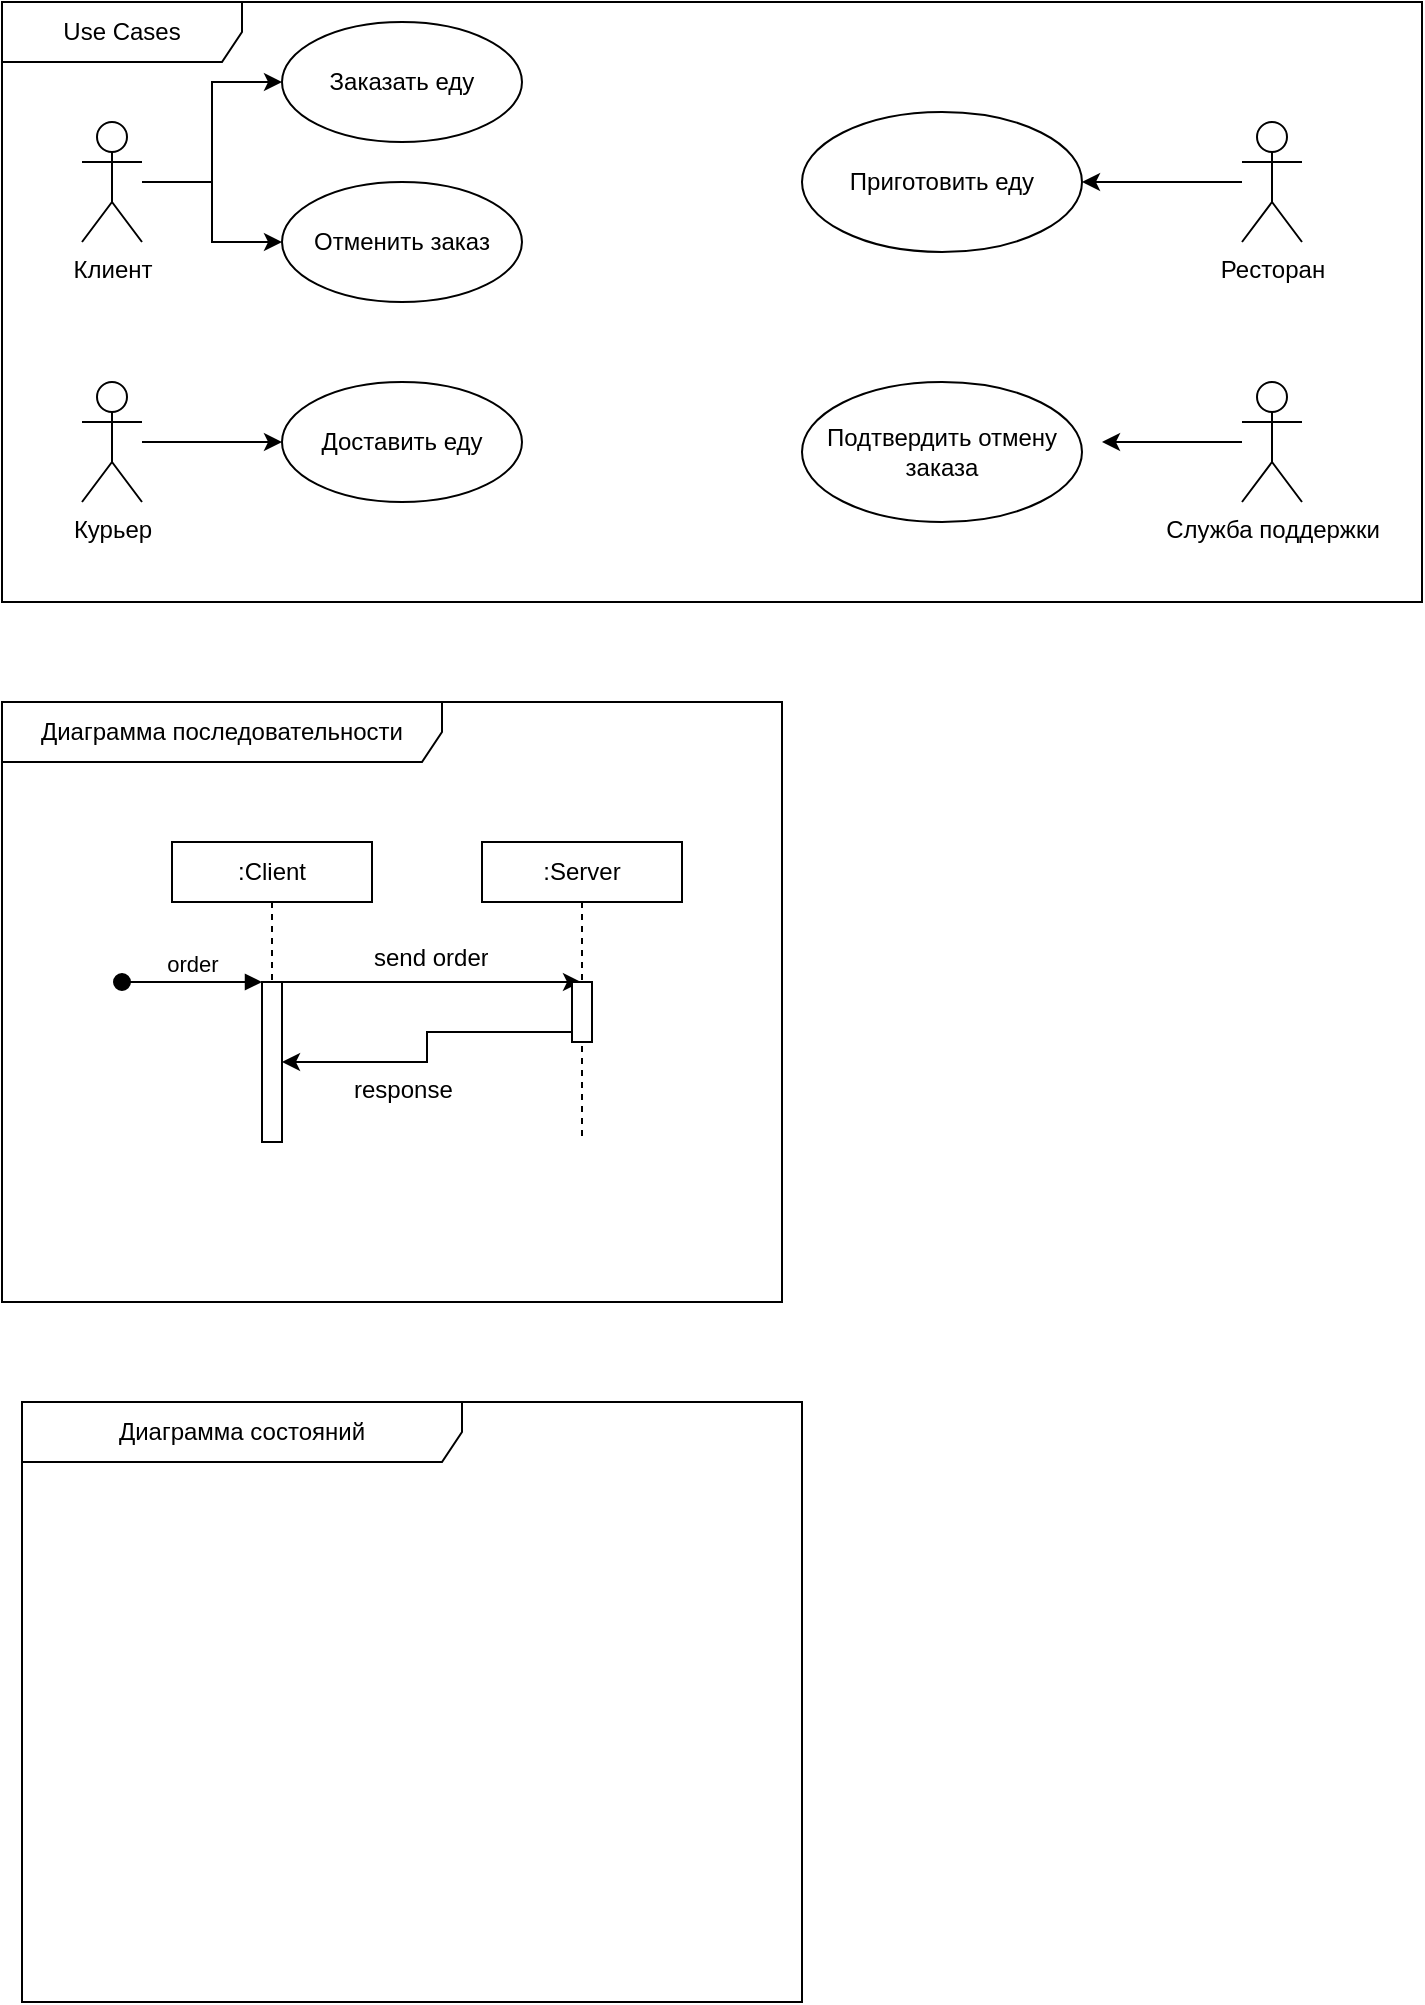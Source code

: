 <mxfile version="24.4.10" type="github">
  <diagram name="Страница — 1" id="DpCCVCNzh0pHwDjWdKGD">
    <mxGraphModel dx="1113" dy="1801" grid="1" gridSize="10" guides="1" tooltips="1" connect="1" arrows="1" fold="1" page="1" pageScale="1" pageWidth="827" pageHeight="1169" math="0" shadow="0">
      <root>
        <mxCell id="0" />
        <mxCell id="1" parent="0" />
        <mxCell id="blmjMSA9ZJBpMqujBbXe-10" style="edgeStyle=orthogonalEdgeStyle;rounded=0;orthogonalLoop=1;jettySize=auto;html=1;entryX=0;entryY=0.5;entryDx=0;entryDy=0;" edge="1" parent="1" source="blmjMSA9ZJBpMqujBbXe-1" target="blmjMSA9ZJBpMqujBbXe-7">
          <mxGeometry relative="1" as="geometry">
            <Array as="points">
              <mxPoint x="125" y="-1070" />
              <mxPoint x="125" y="-1040" />
            </Array>
          </mxGeometry>
        </mxCell>
        <mxCell id="blmjMSA9ZJBpMqujBbXe-11" style="edgeStyle=orthogonalEdgeStyle;rounded=0;orthogonalLoop=1;jettySize=auto;html=1;entryX=0;entryY=0.5;entryDx=0;entryDy=0;" edge="1" parent="1" source="blmjMSA9ZJBpMqujBbXe-1" target="blmjMSA9ZJBpMqujBbXe-5">
          <mxGeometry relative="1" as="geometry" />
        </mxCell>
        <mxCell id="blmjMSA9ZJBpMqujBbXe-1" value="Клиент" style="shape=umlActor;verticalLabelPosition=bottom;verticalAlign=top;html=1;" vertex="1" parent="1">
          <mxGeometry x="60" y="-1100" width="30" height="60" as="geometry" />
        </mxCell>
        <mxCell id="blmjMSA9ZJBpMqujBbXe-16" style="edgeStyle=orthogonalEdgeStyle;rounded=0;orthogonalLoop=1;jettySize=auto;html=1;entryX=1;entryY=0.5;entryDx=0;entryDy=0;" edge="1" parent="1" source="blmjMSA9ZJBpMqujBbXe-2" target="blmjMSA9ZJBpMqujBbXe-15">
          <mxGeometry relative="1" as="geometry" />
        </mxCell>
        <mxCell id="blmjMSA9ZJBpMqujBbXe-2" value="Ресторан" style="shape=umlActor;verticalLabelPosition=bottom;verticalAlign=top;html=1;" vertex="1" parent="1">
          <mxGeometry x="640" y="-1100" width="30" height="60" as="geometry" />
        </mxCell>
        <mxCell id="blmjMSA9ZJBpMqujBbXe-12" style="edgeStyle=orthogonalEdgeStyle;rounded=0;orthogonalLoop=1;jettySize=auto;html=1;" edge="1" parent="1" source="blmjMSA9ZJBpMqujBbXe-3">
          <mxGeometry relative="1" as="geometry">
            <mxPoint x="570" y="-940" as="targetPoint" />
          </mxGeometry>
        </mxCell>
        <mxCell id="blmjMSA9ZJBpMqujBbXe-3" value="Служба поддержки" style="shape=umlActor;verticalLabelPosition=bottom;verticalAlign=top;html=1;" vertex="1" parent="1">
          <mxGeometry x="640" y="-970" width="30" height="60" as="geometry" />
        </mxCell>
        <mxCell id="blmjMSA9ZJBpMqujBbXe-9" style="edgeStyle=orthogonalEdgeStyle;rounded=0;orthogonalLoop=1;jettySize=auto;html=1;entryX=0;entryY=0.5;entryDx=0;entryDy=0;" edge="1" parent="1" source="blmjMSA9ZJBpMqujBbXe-4" target="blmjMSA9ZJBpMqujBbXe-6">
          <mxGeometry relative="1" as="geometry" />
        </mxCell>
        <mxCell id="blmjMSA9ZJBpMqujBbXe-4" value="Курьер" style="shape=umlActor;verticalLabelPosition=bottom;verticalAlign=top;html=1;" vertex="1" parent="1">
          <mxGeometry x="60" y="-970" width="30" height="60" as="geometry" />
        </mxCell>
        <mxCell id="blmjMSA9ZJBpMqujBbXe-5" value="Заказать еду" style="ellipse;whiteSpace=wrap;html=1;" vertex="1" parent="1">
          <mxGeometry x="160" y="-1150" width="120" height="60" as="geometry" />
        </mxCell>
        <mxCell id="blmjMSA9ZJBpMqujBbXe-6" value="Доставить еду" style="ellipse;whiteSpace=wrap;html=1;" vertex="1" parent="1">
          <mxGeometry x="160" y="-970" width="120" height="60" as="geometry" />
        </mxCell>
        <mxCell id="blmjMSA9ZJBpMqujBbXe-7" value="Отменить заказ" style="ellipse;whiteSpace=wrap;html=1;" vertex="1" parent="1">
          <mxGeometry x="160" y="-1070" width="120" height="60" as="geometry" />
        </mxCell>
        <mxCell id="blmjMSA9ZJBpMqujBbXe-8" value="Подтвердить отмену заказа" style="ellipse;whiteSpace=wrap;html=1;" vertex="1" parent="1">
          <mxGeometry x="420" y="-970" width="140" height="70" as="geometry" />
        </mxCell>
        <mxCell id="blmjMSA9ZJBpMqujBbXe-14" value="Use Cases" style="shape=umlFrame;whiteSpace=wrap;html=1;pointerEvents=0;width=120;height=30;" vertex="1" parent="1">
          <mxGeometry x="20" y="-1160" width="710" height="300" as="geometry" />
        </mxCell>
        <mxCell id="blmjMSA9ZJBpMqujBbXe-15" value="Приготовить еду" style="ellipse;whiteSpace=wrap;html=1;" vertex="1" parent="1">
          <mxGeometry x="420" y="-1105" width="140" height="70" as="geometry" />
        </mxCell>
        <mxCell id="blmjMSA9ZJBpMqujBbXe-17" value="Диаграмма последовательности" style="shape=umlFrame;whiteSpace=wrap;html=1;pointerEvents=0;width=220;height=30;" vertex="1" parent="1">
          <mxGeometry x="20" y="-810" width="390" height="300" as="geometry" />
        </mxCell>
        <mxCell id="blmjMSA9ZJBpMqujBbXe-18" value="" style="html=1;points=[[0,0,0,0,5],[0,1,0,0,-5],[1,0,0,0,5],[1,1,0,0,-5]];perimeter=orthogonalPerimeter;outlineConnect=0;targetShapes=umlLifeline;portConstraint=eastwest;newEdgeStyle={&quot;curved&quot;:0,&quot;rounded&quot;:0};" vertex="1" parent="1">
          <mxGeometry x="150" y="-670" width="10" height="80" as="geometry" />
        </mxCell>
        <mxCell id="blmjMSA9ZJBpMqujBbXe-19" value="order" style="html=1;verticalAlign=bottom;startArrow=oval;endArrow=block;startSize=8;curved=0;rounded=0;entryX=0;entryY=0;entryDx=0;entryDy=5;" edge="1" parent="1">
          <mxGeometry x="-0.005" relative="1" as="geometry">
            <mxPoint x="80" y="-670" as="sourcePoint" />
            <mxPoint x="150" y="-670" as="targetPoint" />
            <mxPoint as="offset" />
          </mxGeometry>
        </mxCell>
        <mxCell id="blmjMSA9ZJBpMqujBbXe-20" value=":Client" style="shape=umlLifeline;perimeter=lifelinePerimeter;whiteSpace=wrap;html=1;container=1;dropTarget=0;collapsible=0;recursiveResize=0;outlineConnect=0;portConstraint=eastwest;newEdgeStyle={&quot;curved&quot;:0,&quot;rounded&quot;:0};size=30;" vertex="1" parent="1">
          <mxGeometry x="105" y="-740" width="100" height="70" as="geometry" />
        </mxCell>
        <mxCell id="blmjMSA9ZJBpMqujBbXe-21" style="edgeStyle=orthogonalEdgeStyle;rounded=0;orthogonalLoop=1;jettySize=auto;html=1;curved=0;exitX=1;exitY=0;exitDx=0;exitDy=5;exitPerimeter=0;" edge="1" parent="1" source="blmjMSA9ZJBpMqujBbXe-18" target="blmjMSA9ZJBpMqujBbXe-22">
          <mxGeometry relative="1" as="geometry">
            <Array as="points">
              <mxPoint x="160" y="-670" />
            </Array>
          </mxGeometry>
        </mxCell>
        <mxCell id="blmjMSA9ZJBpMqujBbXe-22" value=":Server" style="shape=umlLifeline;perimeter=lifelinePerimeter;whiteSpace=wrap;html=1;container=1;dropTarget=0;collapsible=0;recursiveResize=0;outlineConnect=0;portConstraint=eastwest;newEdgeStyle={&quot;curved&quot;:0,&quot;rounded&quot;:0};size=30;" vertex="1" parent="1">
          <mxGeometry x="260" y="-740" width="100" height="150" as="geometry" />
        </mxCell>
        <mxCell id="blmjMSA9ZJBpMqujBbXe-24" value="" style="html=1;points=[[0,0,0,0,5],[0,1,0,0,-5],[1,0,0,0,5],[1,1,0,0,-5]];perimeter=orthogonalPerimeter;outlineConnect=0;targetShapes=umlLifeline;portConstraint=eastwest;newEdgeStyle={&quot;curved&quot;:0,&quot;rounded&quot;:0};" vertex="1" parent="blmjMSA9ZJBpMqujBbXe-22">
          <mxGeometry x="45" y="70" width="10" height="30" as="geometry" />
        </mxCell>
        <mxCell id="blmjMSA9ZJBpMqujBbXe-27" value="send order" style="text;strokeColor=none;fillColor=none;align=left;verticalAlign=top;spacingLeft=4;spacingRight=4;overflow=hidden;rotatable=0;points=[[0,0.5],[1,0.5]];portConstraint=eastwest;whiteSpace=wrap;html=1;" vertex="1" parent="1">
          <mxGeometry x="200" y="-696" width="70" height="26" as="geometry" />
        </mxCell>
        <mxCell id="blmjMSA9ZJBpMqujBbXe-28" style="edgeStyle=orthogonalEdgeStyle;rounded=0;orthogonalLoop=1;jettySize=auto;html=1;curved=0;exitX=0;exitY=1;exitDx=0;exitDy=-5;exitPerimeter=0;" edge="1" parent="1" source="blmjMSA9ZJBpMqujBbXe-24" target="blmjMSA9ZJBpMqujBbXe-18">
          <mxGeometry relative="1" as="geometry" />
        </mxCell>
        <mxCell id="blmjMSA9ZJBpMqujBbXe-29" value="response" style="text;strokeColor=none;fillColor=none;align=left;verticalAlign=top;spacingLeft=4;spacingRight=4;overflow=hidden;rotatable=0;points=[[0,0.5],[1,0.5]];portConstraint=eastwest;whiteSpace=wrap;html=1;" vertex="1" parent="1">
          <mxGeometry x="190" y="-630" width="100" height="26" as="geometry" />
        </mxCell>
        <mxCell id="blmjMSA9ZJBpMqujBbXe-32" value="Диаграмма состояний" style="shape=umlFrame;whiteSpace=wrap;html=1;pointerEvents=0;width=220;height=30;" vertex="1" parent="1">
          <mxGeometry x="30" y="-460" width="390" height="300" as="geometry" />
        </mxCell>
      </root>
    </mxGraphModel>
  </diagram>
</mxfile>
